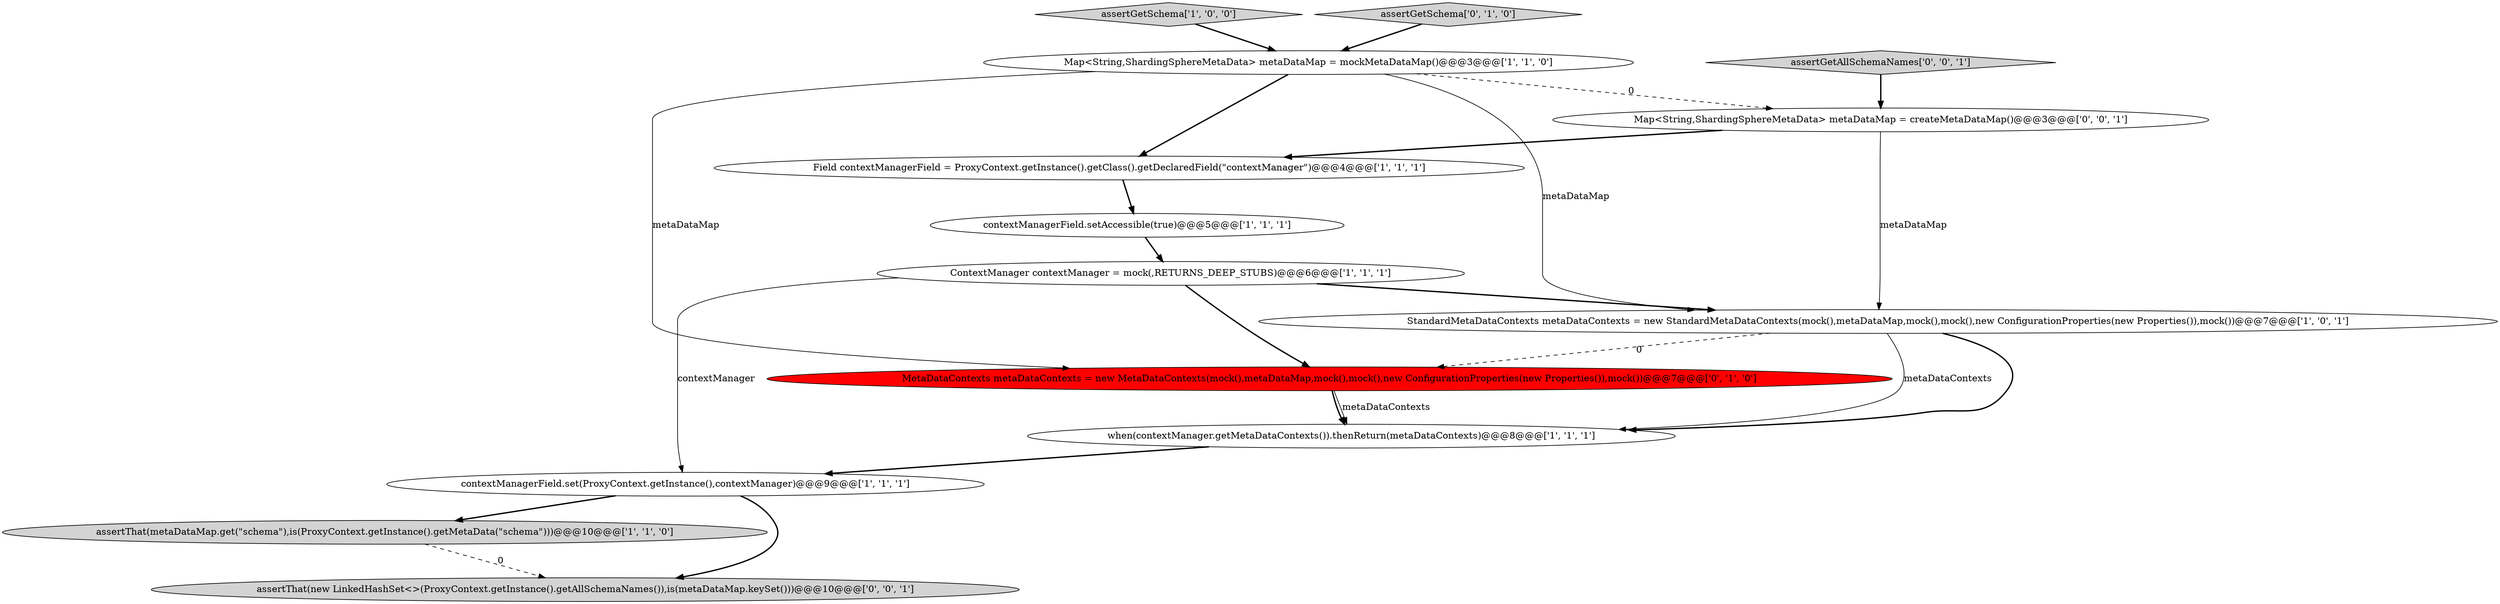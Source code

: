 digraph {
7 [style = filled, label = "when(contextManager.getMetaDataContexts()).thenReturn(metaDataContexts)@@@8@@@['1', '1', '1']", fillcolor = white, shape = ellipse image = "AAA0AAABBB1BBB"];
1 [style = filled, label = "assertGetSchema['1', '0', '0']", fillcolor = lightgray, shape = diamond image = "AAA0AAABBB1BBB"];
2 [style = filled, label = "ContextManager contextManager = mock(,RETURNS_DEEP_STUBS)@@@6@@@['1', '1', '1']", fillcolor = white, shape = ellipse image = "AAA0AAABBB1BBB"];
13 [style = filled, label = "Map<String,ShardingSphereMetaData> metaDataMap = createMetaDataMap()@@@3@@@['0', '0', '1']", fillcolor = white, shape = ellipse image = "AAA0AAABBB3BBB"];
6 [style = filled, label = "Map<String,ShardingSphereMetaData> metaDataMap = mockMetaDataMap()@@@3@@@['1', '1', '0']", fillcolor = white, shape = ellipse image = "AAA0AAABBB1BBB"];
0 [style = filled, label = "StandardMetaDataContexts metaDataContexts = new StandardMetaDataContexts(mock(),metaDataMap,mock(),mock(),new ConfigurationProperties(new Properties()),mock())@@@7@@@['1', '0', '1']", fillcolor = white, shape = ellipse image = "AAA0AAABBB1BBB"];
11 [style = filled, label = "assertThat(new LinkedHashSet<>(ProxyContext.getInstance().getAllSchemaNames()),is(metaDataMap.keySet()))@@@10@@@['0', '0', '1']", fillcolor = lightgray, shape = ellipse image = "AAA0AAABBB3BBB"];
12 [style = filled, label = "assertGetAllSchemaNames['0', '0', '1']", fillcolor = lightgray, shape = diamond image = "AAA0AAABBB3BBB"];
8 [style = filled, label = "Field contextManagerField = ProxyContext.getInstance().getClass().getDeclaredField(\"contextManager\")@@@4@@@['1', '1', '1']", fillcolor = white, shape = ellipse image = "AAA0AAABBB1BBB"];
5 [style = filled, label = "contextManagerField.setAccessible(true)@@@5@@@['1', '1', '1']", fillcolor = white, shape = ellipse image = "AAA0AAABBB1BBB"];
3 [style = filled, label = "assertThat(metaDataMap.get(\"schema\"),is(ProxyContext.getInstance().getMetaData(\"schema\")))@@@10@@@['1', '1', '0']", fillcolor = lightgray, shape = ellipse image = "AAA0AAABBB1BBB"];
9 [style = filled, label = "MetaDataContexts metaDataContexts = new MetaDataContexts(mock(),metaDataMap,mock(),mock(),new ConfigurationProperties(new Properties()),mock())@@@7@@@['0', '1', '0']", fillcolor = red, shape = ellipse image = "AAA1AAABBB2BBB"];
4 [style = filled, label = "contextManagerField.set(ProxyContext.getInstance(),contextManager)@@@9@@@['1', '1', '1']", fillcolor = white, shape = ellipse image = "AAA0AAABBB1BBB"];
10 [style = filled, label = "assertGetSchema['0', '1', '0']", fillcolor = lightgray, shape = diamond image = "AAA0AAABBB2BBB"];
4->3 [style = bold, label=""];
13->0 [style = solid, label="metaDataMap"];
7->4 [style = bold, label=""];
2->9 [style = bold, label=""];
9->7 [style = bold, label=""];
6->0 [style = solid, label="metaDataMap"];
10->6 [style = bold, label=""];
0->7 [style = bold, label=""];
2->4 [style = solid, label="contextManager"];
12->13 [style = bold, label=""];
5->2 [style = bold, label=""];
2->0 [style = bold, label=""];
1->6 [style = bold, label=""];
6->13 [style = dashed, label="0"];
8->5 [style = bold, label=""];
6->8 [style = bold, label=""];
0->7 [style = solid, label="metaDataContexts"];
6->9 [style = solid, label="metaDataMap"];
9->7 [style = solid, label="metaDataContexts"];
0->9 [style = dashed, label="0"];
13->8 [style = bold, label=""];
4->11 [style = bold, label=""];
3->11 [style = dashed, label="0"];
}
